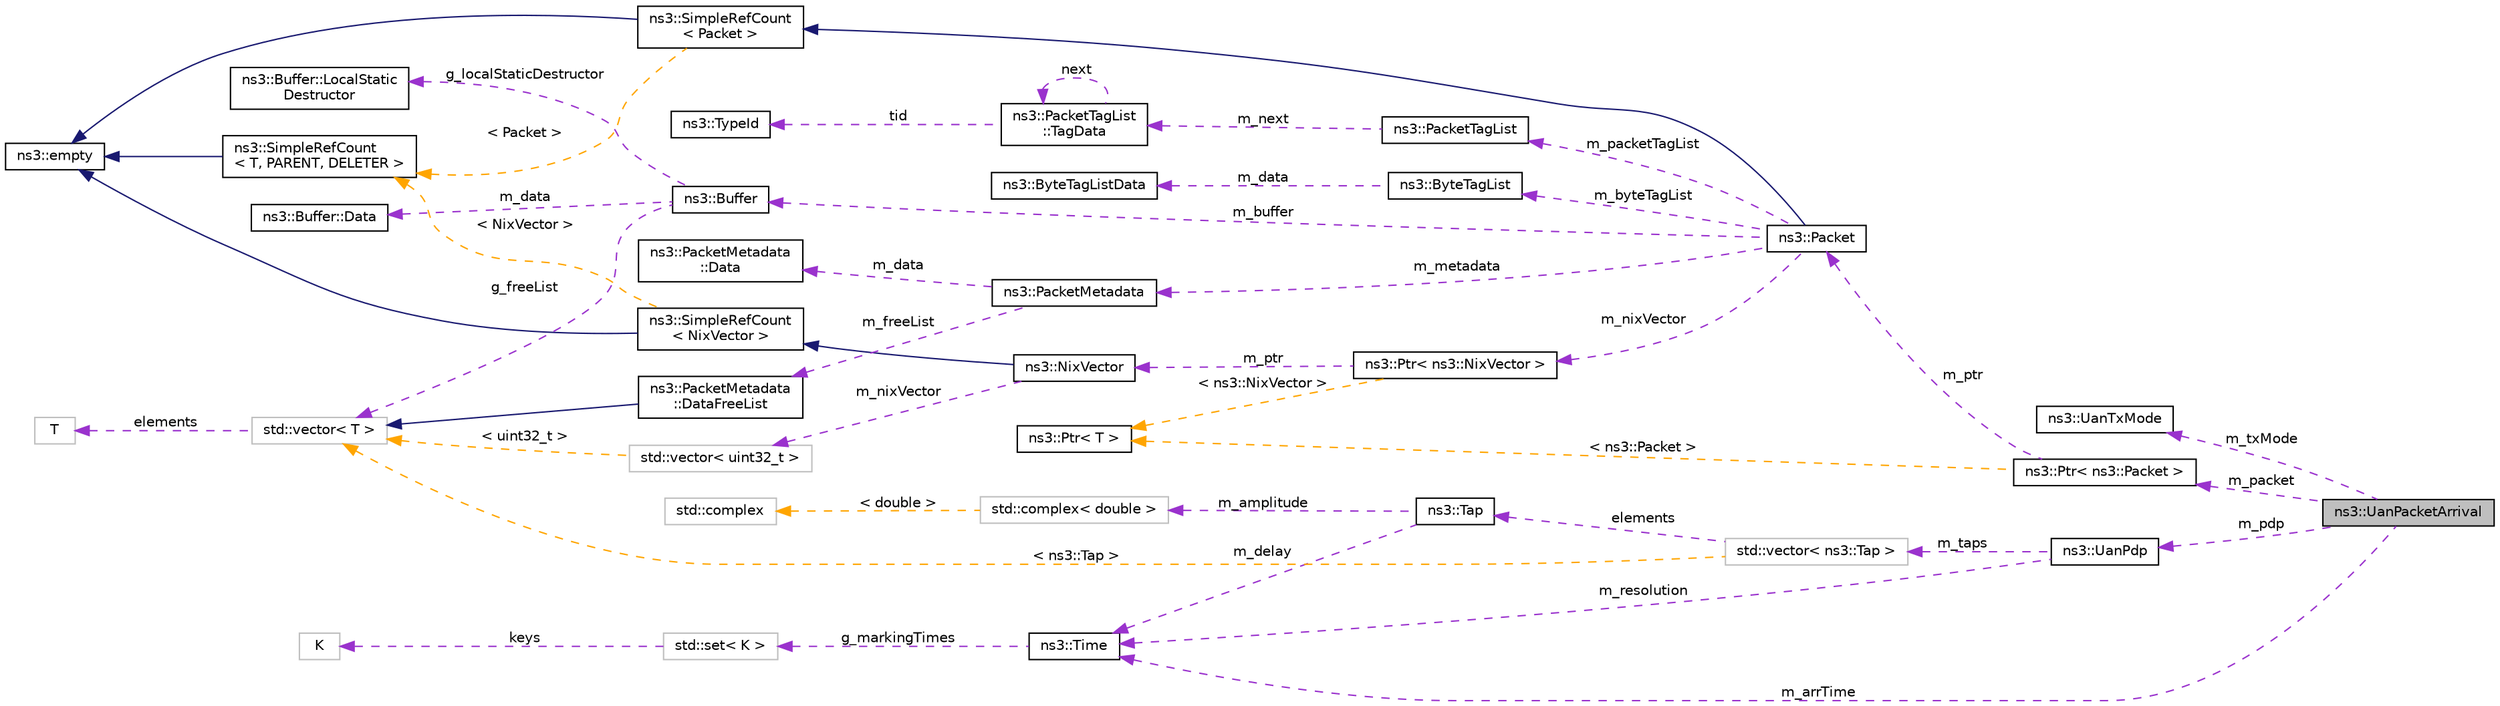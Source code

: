 digraph "ns3::UanPacketArrival"
{
 // LATEX_PDF_SIZE
  edge [fontname="Helvetica",fontsize="10",labelfontname="Helvetica",labelfontsize="10"];
  node [fontname="Helvetica",fontsize="10",shape=record];
  rankdir="LR";
  Node1 [label="ns3::UanPacketArrival",height=0.2,width=0.4,color="black", fillcolor="grey75", style="filled", fontcolor="black",tooltip="Class consisting of packet arrival information (Time, RxPower, mode, PDP)."];
  Node2 -> Node1 [dir="back",color="darkorchid3",fontsize="10",style="dashed",label=" m_txMode" ,fontname="Helvetica"];
  Node2 [label="ns3::UanTxMode",height=0.2,width=0.4,color="black", fillcolor="white", style="filled",URL="$classns3_1_1_uan_tx_mode.html",tooltip="Abstraction of packet modulation information."];
  Node3 -> Node1 [dir="back",color="darkorchid3",fontsize="10",style="dashed",label=" m_arrTime" ,fontname="Helvetica"];
  Node3 [label="ns3::Time",height=0.2,width=0.4,color="black", fillcolor="white", style="filled",URL="$classns3_1_1_time.html",tooltip="Simulation virtual time values and global simulation resolution."];
  Node4 -> Node3 [dir="back",color="darkorchid3",fontsize="10",style="dashed",label=" g_markingTimes" ,fontname="Helvetica"];
  Node4 [label="std::set\< K \>",height=0.2,width=0.4,color="grey75", fillcolor="white", style="filled",tooltip=" "];
  Node5 -> Node4 [dir="back",color="darkorchid3",fontsize="10",style="dashed",label=" keys" ,fontname="Helvetica"];
  Node5 [label="K",height=0.2,width=0.4,color="grey75", fillcolor="white", style="filled",tooltip=" "];
  Node6 -> Node1 [dir="back",color="darkorchid3",fontsize="10",style="dashed",label=" m_packet" ,fontname="Helvetica"];
  Node6 [label="ns3::Ptr\< ns3::Packet \>",height=0.2,width=0.4,color="black", fillcolor="white", style="filled",URL="$classns3_1_1_ptr.html",tooltip=" "];
  Node7 -> Node6 [dir="back",color="darkorchid3",fontsize="10",style="dashed",label=" m_ptr" ,fontname="Helvetica"];
  Node7 [label="ns3::Packet",height=0.2,width=0.4,color="black", fillcolor="white", style="filled",URL="$classns3_1_1_packet.html",tooltip="network packets"];
  Node8 -> Node7 [dir="back",color="midnightblue",fontsize="10",style="solid",fontname="Helvetica"];
  Node8 [label="ns3::SimpleRefCount\l\< Packet \>",height=0.2,width=0.4,color="black", fillcolor="white", style="filled",URL="$classns3_1_1_simple_ref_count.html",tooltip=" "];
  Node9 -> Node8 [dir="back",color="midnightblue",fontsize="10",style="solid",fontname="Helvetica"];
  Node9 [label="ns3::empty",height=0.2,width=0.4,color="black", fillcolor="white", style="filled",URL="$classns3_1_1empty.html",tooltip="make Callback use a separate empty type"];
  Node10 -> Node8 [dir="back",color="orange",fontsize="10",style="dashed",label=" \< Packet \>" ,fontname="Helvetica"];
  Node10 [label="ns3::SimpleRefCount\l\< T, PARENT, DELETER \>",height=0.2,width=0.4,color="black", fillcolor="white", style="filled",URL="$classns3_1_1_simple_ref_count.html",tooltip="A template-based reference counting class."];
  Node9 -> Node10 [dir="back",color="midnightblue",fontsize="10",style="solid",fontname="Helvetica"];
  Node11 -> Node7 [dir="back",color="darkorchid3",fontsize="10",style="dashed",label=" m_nixVector" ,fontname="Helvetica"];
  Node11 [label="ns3::Ptr\< ns3::NixVector \>",height=0.2,width=0.4,color="black", fillcolor="white", style="filled",URL="$classns3_1_1_ptr.html",tooltip=" "];
  Node12 -> Node11 [dir="back",color="darkorchid3",fontsize="10",style="dashed",label=" m_ptr" ,fontname="Helvetica"];
  Node12 [label="ns3::NixVector",height=0.2,width=0.4,color="black", fillcolor="white", style="filled",URL="$classns3_1_1_nix_vector.html",tooltip="Neighbor-index data structure for nix-vector routing."];
  Node13 -> Node12 [dir="back",color="midnightblue",fontsize="10",style="solid",fontname="Helvetica"];
  Node13 [label="ns3::SimpleRefCount\l\< NixVector \>",height=0.2,width=0.4,color="black", fillcolor="white", style="filled",URL="$classns3_1_1_simple_ref_count.html",tooltip=" "];
  Node9 -> Node13 [dir="back",color="midnightblue",fontsize="10",style="solid",fontname="Helvetica"];
  Node10 -> Node13 [dir="back",color="orange",fontsize="10",style="dashed",label=" \< NixVector \>" ,fontname="Helvetica"];
  Node14 -> Node12 [dir="back",color="darkorchid3",fontsize="10",style="dashed",label=" m_nixVector" ,fontname="Helvetica"];
  Node14 [label="std::vector\< uint32_t \>",height=0.2,width=0.4,color="grey75", fillcolor="white", style="filled",tooltip=" "];
  Node15 -> Node14 [dir="back",color="orange",fontsize="10",style="dashed",label=" \< uint32_t \>" ,fontname="Helvetica"];
  Node15 [label="std::vector\< T \>",height=0.2,width=0.4,color="grey75", fillcolor="white", style="filled",tooltip=" "];
  Node16 -> Node15 [dir="back",color="darkorchid3",fontsize="10",style="dashed",label=" elements" ,fontname="Helvetica"];
  Node16 [label="T",height=0.2,width=0.4,color="grey75", fillcolor="white", style="filled",tooltip=" "];
  Node17 -> Node11 [dir="back",color="orange",fontsize="10",style="dashed",label=" \< ns3::NixVector \>" ,fontname="Helvetica"];
  Node17 [label="ns3::Ptr\< T \>",height=0.2,width=0.4,color="black", fillcolor="white", style="filled",URL="$classns3_1_1_ptr.html",tooltip="Smart pointer class similar to boost::intrusive_ptr."];
  Node18 -> Node7 [dir="back",color="darkorchid3",fontsize="10",style="dashed",label=" m_metadata" ,fontname="Helvetica"];
  Node18 [label="ns3::PacketMetadata",height=0.2,width=0.4,color="black", fillcolor="white", style="filled",URL="$classns3_1_1_packet_metadata.html",tooltip="Handle packet metadata about packet headers and trailers."];
  Node19 -> Node18 [dir="back",color="darkorchid3",fontsize="10",style="dashed",label=" m_data" ,fontname="Helvetica"];
  Node19 [label="ns3::PacketMetadata\l::Data",height=0.2,width=0.4,color="black", fillcolor="white", style="filled",URL="$structns3_1_1_packet_metadata_1_1_data.html",tooltip="Data structure."];
  Node20 -> Node18 [dir="back",color="darkorchid3",fontsize="10",style="dashed",label=" m_freeList" ,fontname="Helvetica"];
  Node20 [label="ns3::PacketMetadata\l::DataFreeList",height=0.2,width=0.4,color="black", fillcolor="white", style="filled",URL="$classns3_1_1_packet_metadata_1_1_data_free_list.html",tooltip="Class to hold all the metadata."];
  Node15 -> Node20 [dir="back",color="midnightblue",fontsize="10",style="solid",fontname="Helvetica"];
  Node21 -> Node7 [dir="back",color="darkorchid3",fontsize="10",style="dashed",label=" m_byteTagList" ,fontname="Helvetica"];
  Node21 [label="ns3::ByteTagList",height=0.2,width=0.4,color="black", fillcolor="white", style="filled",URL="$classns3_1_1_byte_tag_list.html",tooltip="keep track of the byte tags stored in a packet."];
  Node22 -> Node21 [dir="back",color="darkorchid3",fontsize="10",style="dashed",label=" m_data" ,fontname="Helvetica"];
  Node22 [label="ns3::ByteTagListData",height=0.2,width=0.4,color="black", fillcolor="white", style="filled",URL="$structns3_1_1_byte_tag_list_data.html",tooltip="Internal representation of the byte tags stored in a packet."];
  Node23 -> Node7 [dir="back",color="darkorchid3",fontsize="10",style="dashed",label=" m_packetTagList" ,fontname="Helvetica"];
  Node23 [label="ns3::PacketTagList",height=0.2,width=0.4,color="black", fillcolor="white", style="filled",URL="$classns3_1_1_packet_tag_list.html",tooltip="List of the packet tags stored in a packet."];
  Node24 -> Node23 [dir="back",color="darkorchid3",fontsize="10",style="dashed",label=" m_next" ,fontname="Helvetica"];
  Node24 [label="ns3::PacketTagList\l::TagData",height=0.2,width=0.4,color="black", fillcolor="white", style="filled",URL="$structns3_1_1_packet_tag_list_1_1_tag_data.html",tooltip="Tree node for sharing serialized tags."];
  Node24 -> Node24 [dir="back",color="darkorchid3",fontsize="10",style="dashed",label=" next" ,fontname="Helvetica"];
  Node25 -> Node24 [dir="back",color="darkorchid3",fontsize="10",style="dashed",label=" tid" ,fontname="Helvetica"];
  Node25 [label="ns3::TypeId",height=0.2,width=0.4,color="black", fillcolor="white", style="filled",URL="$classns3_1_1_type_id.html",tooltip="a unique identifier for an interface."];
  Node26 -> Node7 [dir="back",color="darkorchid3",fontsize="10",style="dashed",label=" m_buffer" ,fontname="Helvetica"];
  Node26 [label="ns3::Buffer",height=0.2,width=0.4,color="black", fillcolor="white", style="filled",URL="$classns3_1_1_buffer.html",tooltip="automatically resized byte buffer"];
  Node27 -> Node26 [dir="back",color="darkorchid3",fontsize="10",style="dashed",label=" m_data" ,fontname="Helvetica"];
  Node27 [label="ns3::Buffer::Data",height=0.2,width=0.4,color="black", fillcolor="white", style="filled",URL="$structns3_1_1_buffer_1_1_data.html",tooltip="This data structure is variable-sized through its last member whose size is determined at allocation ..."];
  Node28 -> Node26 [dir="back",color="darkorchid3",fontsize="10",style="dashed",label=" g_localStaticDestructor" ,fontname="Helvetica"];
  Node28 [label="ns3::Buffer::LocalStatic\lDestructor",height=0.2,width=0.4,color="black", fillcolor="white", style="filled",URL="$structns3_1_1_buffer_1_1_local_static_destructor.html",tooltip="Local static destructor structure."];
  Node15 -> Node26 [dir="back",color="darkorchid3",fontsize="10",style="dashed",label=" g_freeList" ,fontname="Helvetica"];
  Node17 -> Node6 [dir="back",color="orange",fontsize="10",style="dashed",label=" \< ns3::Packet \>" ,fontname="Helvetica"];
  Node29 -> Node1 [dir="back",color="darkorchid3",fontsize="10",style="dashed",label=" m_pdp" ,fontname="Helvetica"];
  Node29 [label="ns3::UanPdp",height=0.2,width=0.4,color="black", fillcolor="white", style="filled",URL="$classns3_1_1_uan_pdp.html",tooltip="The power delay profile returned by propagation models."];
  Node3 -> Node29 [dir="back",color="darkorchid3",fontsize="10",style="dashed",label=" m_resolution" ,fontname="Helvetica"];
  Node30 -> Node29 [dir="back",color="darkorchid3",fontsize="10",style="dashed",label=" m_taps" ,fontname="Helvetica"];
  Node30 [label="std::vector\< ns3::Tap \>",height=0.2,width=0.4,color="grey75", fillcolor="white", style="filled",tooltip=" "];
  Node31 -> Node30 [dir="back",color="darkorchid3",fontsize="10",style="dashed",label=" elements" ,fontname="Helvetica"];
  Node31 [label="ns3::Tap",height=0.2,width=0.4,color="black", fillcolor="white", style="filled",URL="$classns3_1_1_tap.html",tooltip="Holds PDP Tap information (amplitude and delay)"];
  Node3 -> Node31 [dir="back",color="darkorchid3",fontsize="10",style="dashed",label=" m_delay" ,fontname="Helvetica"];
  Node32 -> Node31 [dir="back",color="darkorchid3",fontsize="10",style="dashed",label=" m_amplitude" ,fontname="Helvetica"];
  Node32 [label="std::complex\< double \>",height=0.2,width=0.4,color="grey75", fillcolor="white", style="filled",tooltip=" "];
  Node33 -> Node32 [dir="back",color="orange",fontsize="10",style="dashed",label=" \< double \>" ,fontname="Helvetica"];
  Node33 [label="std::complex",height=0.2,width=0.4,color="grey75", fillcolor="white", style="filled",tooltip=" "];
  Node15 -> Node30 [dir="back",color="orange",fontsize="10",style="dashed",label=" \< ns3::Tap \>" ,fontname="Helvetica"];
}
